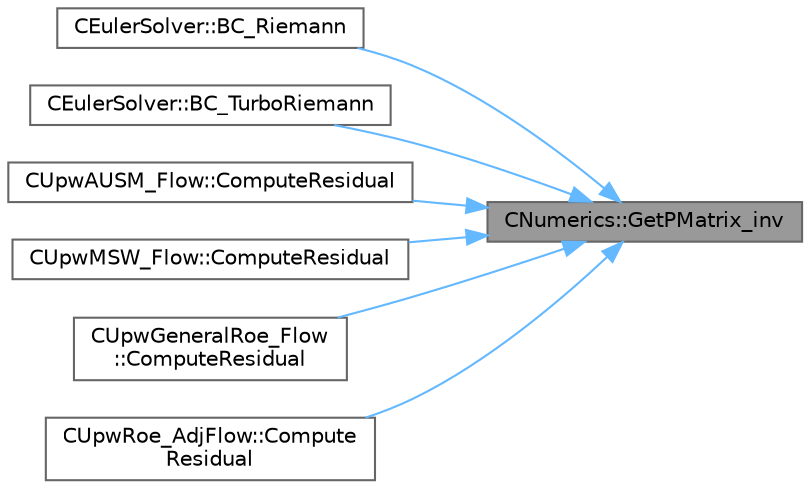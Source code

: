 digraph "CNumerics::GetPMatrix_inv"
{
 // LATEX_PDF_SIZE
  bgcolor="transparent";
  edge [fontname=Helvetica,fontsize=10,labelfontname=Helvetica,labelfontsize=10];
  node [fontname=Helvetica,fontsize=10,shape=box,height=0.2,width=0.4];
  rankdir="RL";
  Node1 [id="Node000001",label="CNumerics::GetPMatrix_inv",height=0.2,width=0.4,color="gray40", fillcolor="grey60", style="filled", fontcolor="black",tooltip="Computation of the matrix P^{-1}, this matrix diagonalize the conservative Jacobians in the form $P^{..."];
  Node1 -> Node2 [id="edge1_Node000001_Node000002",dir="back",color="steelblue1",style="solid",tooltip=" "];
  Node2 [id="Node000002",label="CEulerSolver::BC_Riemann",height=0.2,width=0.4,color="grey40", fillcolor="white", style="filled",URL="$classCEulerSolver.html#a4ad4a65b3fc5a51b1561436736f7f7ca",tooltip="Impose the boundary condition using characteristic recostruction."];
  Node1 -> Node3 [id="edge2_Node000001_Node000003",dir="back",color="steelblue1",style="solid",tooltip=" "];
  Node3 [id="Node000003",label="CEulerSolver::BC_TurboRiemann",height=0.2,width=0.4,color="grey40", fillcolor="white", style="filled",URL="$classCEulerSolver.html#a8e036f2dff1d945d814c93a74159a3cc",tooltip="Impose the boundary condition using characteristic recostruction."];
  Node1 -> Node4 [id="edge3_Node000001_Node000004",dir="back",color="steelblue1",style="solid",tooltip=" "];
  Node4 [id="Node000004",label="CUpwAUSM_Flow::ComputeResidual",height=0.2,width=0.4,color="grey40", fillcolor="white", style="filled",URL="$classCUpwAUSM__Flow.html#a792ec6c1b75f7bbacc33566bbe7c0e88",tooltip="Compute the Roe's flux between two nodes i and j."];
  Node1 -> Node5 [id="edge4_Node000001_Node000005",dir="back",color="steelblue1",style="solid",tooltip=" "];
  Node5 [id="Node000005",label="CUpwMSW_Flow::ComputeResidual",height=0.2,width=0.4,color="grey40", fillcolor="white", style="filled",URL="$classCUpwMSW__Flow.html#a15a276b8ee87e46dec630512f62c1b94",tooltip="Compute the Roe's flux between two nodes i and j."];
  Node1 -> Node6 [id="edge5_Node000001_Node000006",dir="back",color="steelblue1",style="solid",tooltip=" "];
  Node6 [id="Node000006",label="CUpwGeneralRoe_Flow\l::ComputeResidual",height=0.2,width=0.4,color="grey40", fillcolor="white", style="filled",URL="$classCUpwGeneralRoe__Flow.html#ae7835fc0d44bb290bef95f1e5ce3d90f",tooltip="Compute the Roe's flux between two nodes i and j."];
  Node1 -> Node7 [id="edge6_Node000001_Node000007",dir="back",color="steelblue1",style="solid",tooltip=" "];
  Node7 [id="Node000007",label="CUpwRoe_AdjFlow::Compute\lResidual",height=0.2,width=0.4,color="grey40", fillcolor="white", style="filled",URL="$classCUpwRoe__AdjFlow.html#a190e5469a9419ffe74e23fe0c651a115",tooltip="Compute the adjoint Roe's flux between two nodes i and j."];
}
